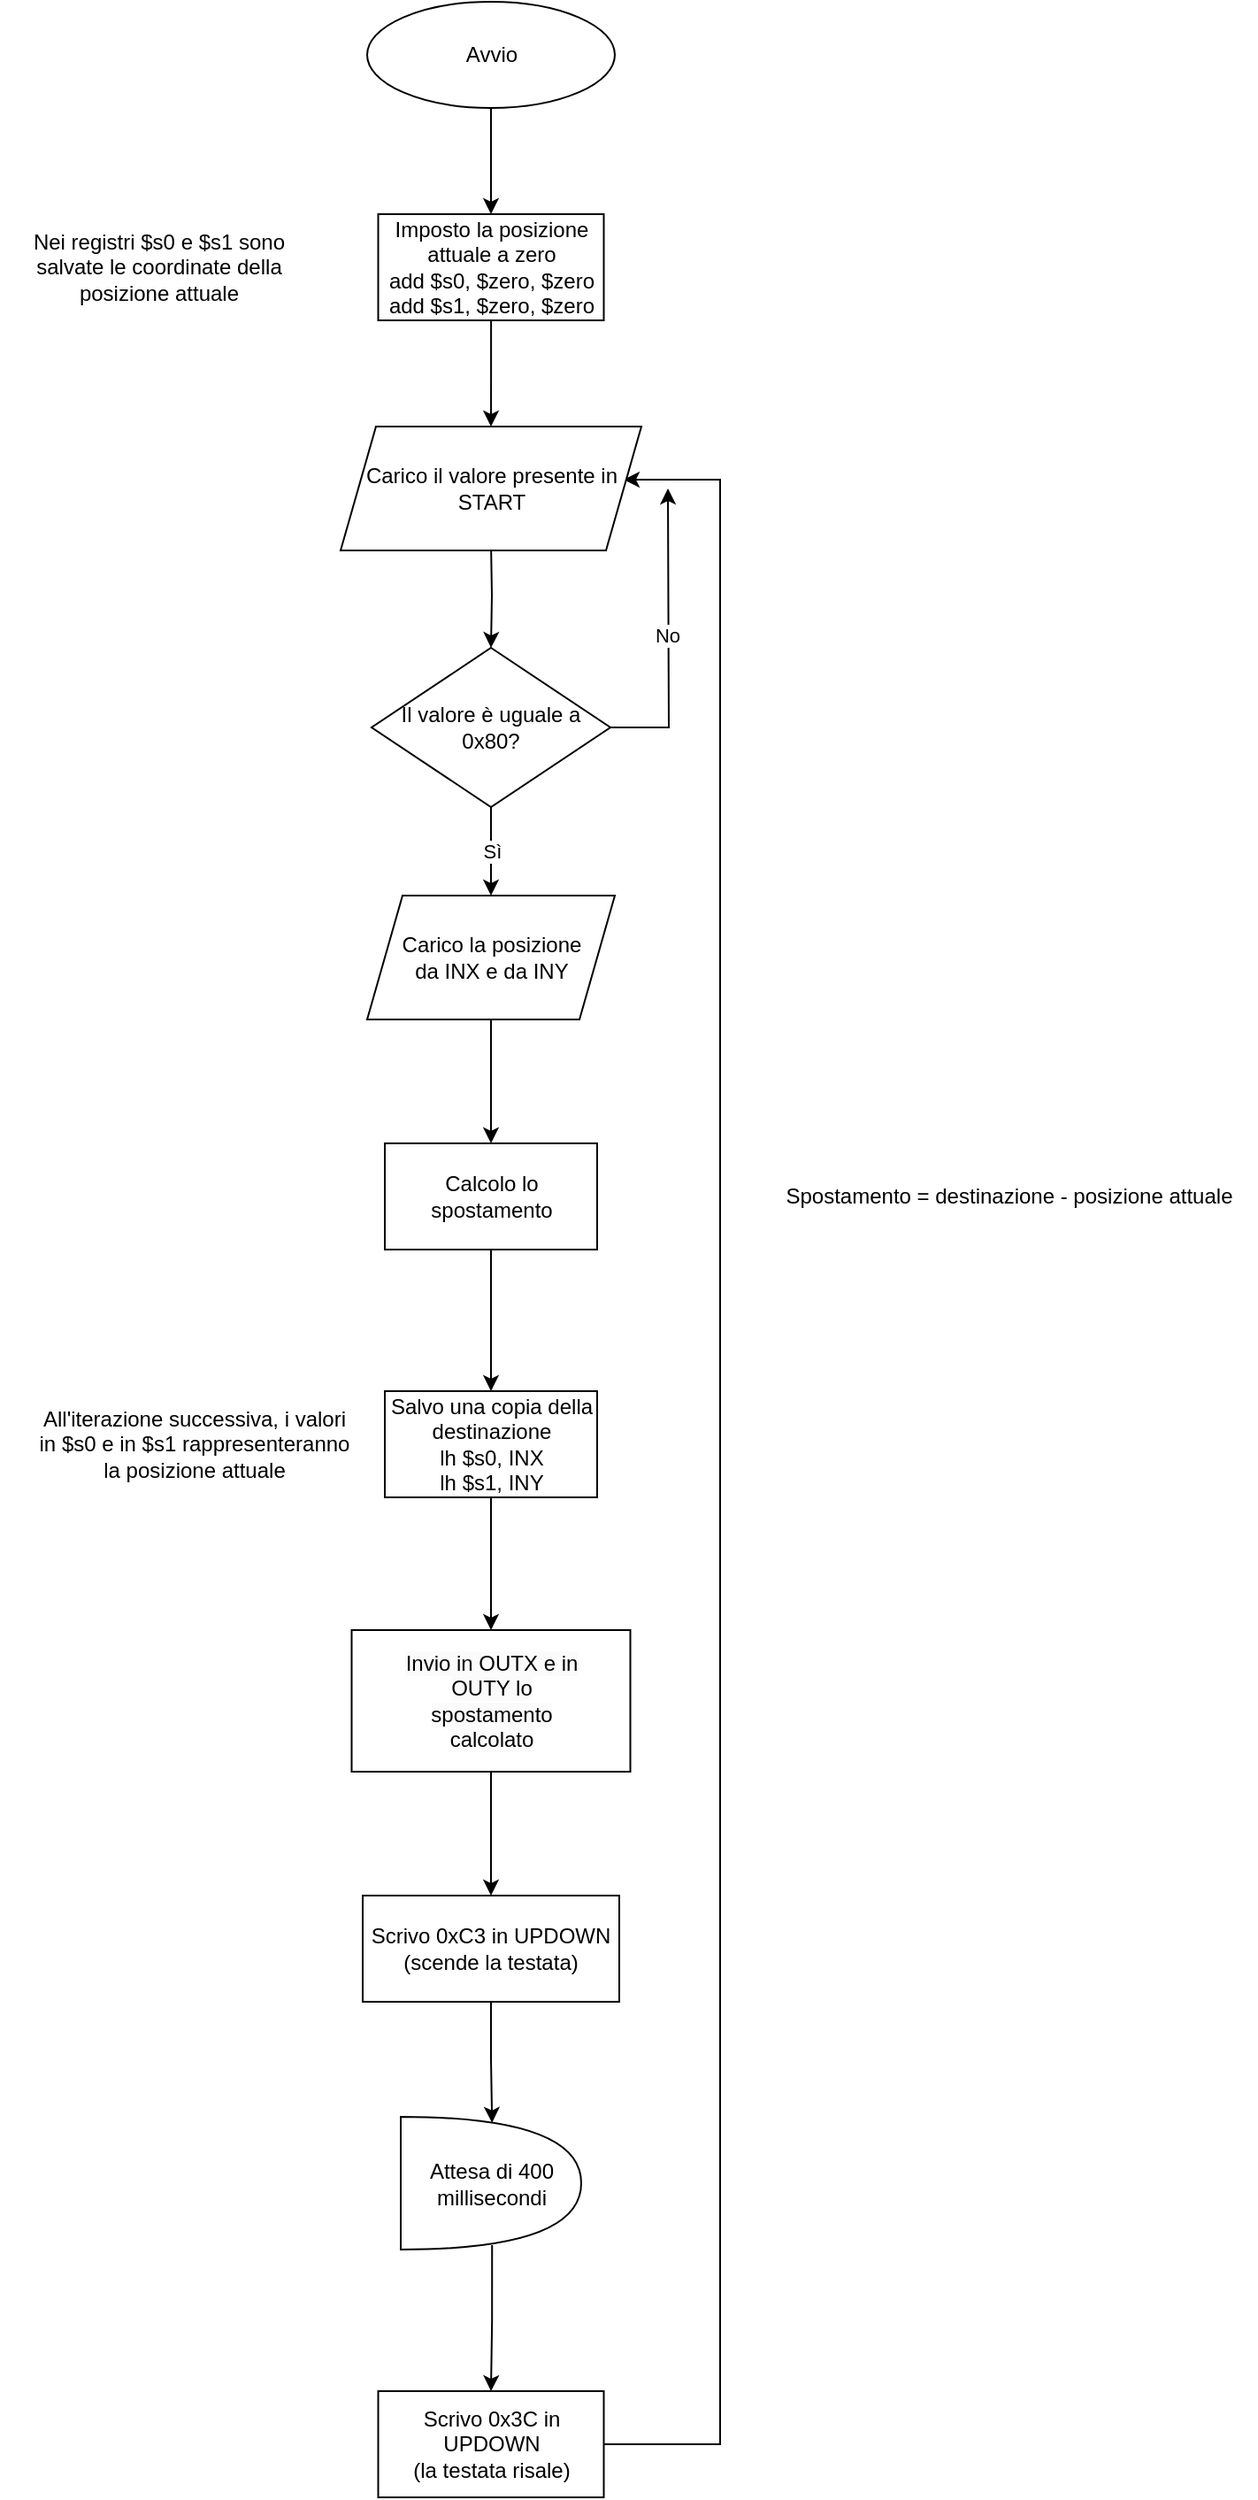 <mxfile version="21.3.5" type="device">
  <diagram id="C5RBs43oDa-KdzZeNtuy" name="Page-1">
    <mxGraphModel dx="1635" dy="445" grid="1" gridSize="10" guides="1" tooltips="1" connect="1" arrows="1" fold="1" page="1" pageScale="1" pageWidth="827" pageHeight="1169" math="0" shadow="0">
      <root>
        <mxCell id="WIyWlLk6GJQsqaUBKTNV-0" />
        <mxCell id="WIyWlLk6GJQsqaUBKTNV-1" parent="WIyWlLk6GJQsqaUBKTNV-0" />
        <mxCell id="_8hUu4ZeELuZ0TlxPK5I-4" value="" style="edgeStyle=orthogonalEdgeStyle;rounded=0;orthogonalLoop=1;jettySize=auto;html=1;exitX=0.5;exitY=1;exitDx=0;exitDy=0;" parent="WIyWlLk6GJQsqaUBKTNV-1" target="_8hUu4ZeELuZ0TlxPK5I-3" edge="1">
          <mxGeometry relative="1" as="geometry">
            <mxPoint x="227.5" y="395" as="sourcePoint" />
          </mxGeometry>
        </mxCell>
        <mxCell id="_8hUu4ZeELuZ0TlxPK5I-6" value="Sì" style="edgeStyle=orthogonalEdgeStyle;rounded=0;orthogonalLoop=1;jettySize=auto;html=1;entryX=0.5;entryY=0;entryDx=0;entryDy=0;" parent="WIyWlLk6GJQsqaUBKTNV-1" source="_8hUu4ZeELuZ0TlxPK5I-3" target="F_Cciazn6GlouI1WBQhl-7" edge="1">
          <mxGeometry relative="1" as="geometry">
            <mxPoint x="227.5" y="595" as="targetPoint" />
          </mxGeometry>
        </mxCell>
        <mxCell id="F_Cciazn6GlouI1WBQhl-5" style="edgeStyle=orthogonalEdgeStyle;rounded=0;orthogonalLoop=1;jettySize=auto;html=1;" edge="1" parent="WIyWlLk6GJQsqaUBKTNV-1" source="_8hUu4ZeELuZ0TlxPK5I-3">
          <mxGeometry relative="1" as="geometry">
            <mxPoint x="327.5" y="365.0" as="targetPoint" />
          </mxGeometry>
        </mxCell>
        <mxCell id="F_Cciazn6GlouI1WBQhl-6" value="No" style="edgeLabel;html=1;align=center;verticalAlign=middle;resizable=0;points=[];" vertex="1" connectable="0" parent="F_Cciazn6GlouI1WBQhl-5">
          <mxGeometry x="0.016" y="1" relative="1" as="geometry">
            <mxPoint as="offset" />
          </mxGeometry>
        </mxCell>
        <mxCell id="_8hUu4ZeELuZ0TlxPK5I-3" value="Il valore è uguale a 0x80?" style="rhombus;whiteSpace=wrap;html=1;rounded=0;" parent="WIyWlLk6GJQsqaUBKTNV-1" vertex="1">
          <mxGeometry x="160" y="455" width="135" height="90" as="geometry" />
        </mxCell>
        <mxCell id="_8hUu4ZeELuZ0TlxPK5I-10" value="" style="edgeStyle=orthogonalEdgeStyle;rounded=0;orthogonalLoop=1;jettySize=auto;html=1;exitX=0.5;exitY=1;exitDx=0;exitDy=0;" parent="WIyWlLk6GJQsqaUBKTNV-1" source="F_Cciazn6GlouI1WBQhl-7" target="_8hUu4ZeELuZ0TlxPK5I-9" edge="1">
          <mxGeometry relative="1" as="geometry">
            <mxPoint x="227.5" y="655" as="sourcePoint" />
          </mxGeometry>
        </mxCell>
        <mxCell id="_8hUu4ZeELuZ0TlxPK5I-12" value="" style="edgeStyle=orthogonalEdgeStyle;rounded=0;orthogonalLoop=1;jettySize=auto;html=1;" parent="WIyWlLk6GJQsqaUBKTNV-1" source="_8hUu4ZeELuZ0TlxPK5I-9" target="_8hUu4ZeELuZ0TlxPK5I-11" edge="1">
          <mxGeometry relative="1" as="geometry" />
        </mxCell>
        <mxCell id="_8hUu4ZeELuZ0TlxPK5I-9" value="Calcolo lo spostamento" style="whiteSpace=wrap;html=1;rounded=0;" parent="WIyWlLk6GJQsqaUBKTNV-1" vertex="1">
          <mxGeometry x="167.5" y="735" width="120" height="60" as="geometry" />
        </mxCell>
        <mxCell id="_8hUu4ZeELuZ0TlxPK5I-14" value="" style="edgeStyle=orthogonalEdgeStyle;rounded=0;orthogonalLoop=1;jettySize=auto;html=1;entryX=0.5;entryY=0;entryDx=0;entryDy=0;" parent="WIyWlLk6GJQsqaUBKTNV-1" source="_8hUu4ZeELuZ0TlxPK5I-11" target="F_Cciazn6GlouI1WBQhl-21" edge="1">
          <mxGeometry relative="1" as="geometry">
            <mxPoint x="227.5" y="1015" as="targetPoint" />
          </mxGeometry>
        </mxCell>
        <mxCell id="_8hUu4ZeELuZ0TlxPK5I-11" value="Salvo una copia della destinazione&lt;br&gt;lh $s0, INX&lt;br&gt;lh $s1, INY" style="whiteSpace=wrap;html=1;rounded=0;" parent="WIyWlLk6GJQsqaUBKTNV-1" vertex="1">
          <mxGeometry x="167.5" y="875" width="120" height="60" as="geometry" />
        </mxCell>
        <mxCell id="_8hUu4ZeELuZ0TlxPK5I-16" value="" style="edgeStyle=orthogonalEdgeStyle;rounded=0;orthogonalLoop=1;jettySize=auto;html=1;exitX=0.5;exitY=1;exitDx=0;exitDy=0;entryX=0.5;entryY=0;entryDx=0;entryDy=0;" parent="WIyWlLk6GJQsqaUBKTNV-1" source="F_Cciazn6GlouI1WBQhl-21" target="F_Cciazn6GlouI1WBQhl-18" edge="1">
          <mxGeometry relative="1" as="geometry">
            <mxPoint x="227.5" y="1085" as="sourcePoint" />
            <mxPoint x="227.5" y="1155" as="targetPoint" />
          </mxGeometry>
        </mxCell>
        <mxCell id="_8hUu4ZeELuZ0TlxPK5I-18" value="" style="edgeStyle=orthogonalEdgeStyle;rounded=0;orthogonalLoop=1;jettySize=auto;html=1;entryX=0.506;entryY=0.045;entryDx=0;entryDy=0;entryPerimeter=0;exitX=0.5;exitY=1;exitDx=0;exitDy=0;" parent="WIyWlLk6GJQsqaUBKTNV-1" source="F_Cciazn6GlouI1WBQhl-18" target="F_Cciazn6GlouI1WBQhl-0" edge="1">
          <mxGeometry relative="1" as="geometry">
            <mxPoint x="227.5" y="1225" as="sourcePoint" />
            <mxPoint x="227.5" y="1275" as="targetPoint" />
          </mxGeometry>
        </mxCell>
        <mxCell id="_8hUu4ZeELuZ0TlxPK5I-20" value="" style="edgeStyle=orthogonalEdgeStyle;rounded=0;orthogonalLoop=1;jettySize=auto;html=1;exitX=0.506;exitY=0.967;exitDx=0;exitDy=0;exitPerimeter=0;entryX=0.5;entryY=0;entryDx=0;entryDy=0;" parent="WIyWlLk6GJQsqaUBKTNV-1" source="F_Cciazn6GlouI1WBQhl-0" target="F_Cciazn6GlouI1WBQhl-19" edge="1">
          <mxGeometry relative="1" as="geometry">
            <mxPoint x="247.5" y="1385" as="sourcePoint" />
            <mxPoint x="227.5" y="1435" as="targetPoint" />
          </mxGeometry>
        </mxCell>
        <mxCell id="_8hUu4ZeELuZ0TlxPK5I-21" style="edgeStyle=orthogonalEdgeStyle;rounded=0;orthogonalLoop=1;jettySize=auto;html=1;entryX=0.941;entryY=0.5;entryDx=0;entryDy=0;entryPerimeter=0;exitX=1;exitY=0.5;exitDx=0;exitDy=0;" parent="WIyWlLk6GJQsqaUBKTNV-1" source="F_Cciazn6GlouI1WBQhl-19" edge="1">
          <mxGeometry relative="1" as="geometry">
            <mxPoint x="302.47" y="360" as="targetPoint" />
            <Array as="points">
              <mxPoint x="357" y="1470" />
              <mxPoint x="357" y="360" />
            </Array>
            <mxPoint x="297.5" y="1475" as="sourcePoint" />
          </mxGeometry>
        </mxCell>
        <mxCell id="_8hUu4ZeELuZ0TlxPK5I-22" value="Spostamento = destinazione - posizione attuale" style="text;html=1;align=center;verticalAlign=middle;resizable=0;points=[];autosize=1;strokeColor=none;fillColor=none;" parent="WIyWlLk6GJQsqaUBKTNV-1" vertex="1">
          <mxGeometry x="380" y="750" width="280" height="30" as="geometry" />
        </mxCell>
        <mxCell id="F_Cciazn6GlouI1WBQhl-0" value="Attesa di 400 millisecondi" style="shape=or;whiteSpace=wrap;html=1;" vertex="1" parent="WIyWlLk6GJQsqaUBKTNV-1">
          <mxGeometry x="176.5" y="1285" width="102" height="75" as="geometry" />
        </mxCell>
        <mxCell id="F_Cciazn6GlouI1WBQhl-2" value="Carico il valore presente in START" style="shape=parallelogram;perimeter=parallelogramPerimeter;whiteSpace=wrap;html=1;fixedSize=1;" vertex="1" parent="WIyWlLk6GJQsqaUBKTNV-1">
          <mxGeometry x="142.5" y="330" width="170" height="70" as="geometry" />
        </mxCell>
        <mxCell id="F_Cciazn6GlouI1WBQhl-7" value="Carico la posizione&lt;br&gt;da INX e da INY" style="shape=parallelogram;perimeter=parallelogramPerimeter;whiteSpace=wrap;html=1;fixedSize=1;" vertex="1" parent="WIyWlLk6GJQsqaUBKTNV-1">
          <mxGeometry x="157.5" y="595" width="140" height="70" as="geometry" />
        </mxCell>
        <mxCell id="F_Cciazn6GlouI1WBQhl-14" style="edgeStyle=orthogonalEdgeStyle;rounded=0;orthogonalLoop=1;jettySize=auto;html=1;entryX=0.5;entryY=0;entryDx=0;entryDy=0;" edge="1" parent="WIyWlLk6GJQsqaUBKTNV-1" source="F_Cciazn6GlouI1WBQhl-8" target="F_Cciazn6GlouI1WBQhl-13">
          <mxGeometry relative="1" as="geometry" />
        </mxCell>
        <mxCell id="F_Cciazn6GlouI1WBQhl-8" value="Avvio" style="ellipse;whiteSpace=wrap;html=1;" vertex="1" parent="WIyWlLk6GJQsqaUBKTNV-1">
          <mxGeometry x="157.5" y="90" width="140" height="60" as="geometry" />
        </mxCell>
        <mxCell id="F_Cciazn6GlouI1WBQhl-15" style="edgeStyle=orthogonalEdgeStyle;rounded=0;orthogonalLoop=1;jettySize=auto;html=1;entryX=0.5;entryY=0;entryDx=0;entryDy=0;" edge="1" parent="WIyWlLk6GJQsqaUBKTNV-1" source="F_Cciazn6GlouI1WBQhl-13" target="F_Cciazn6GlouI1WBQhl-2">
          <mxGeometry relative="1" as="geometry" />
        </mxCell>
        <mxCell id="F_Cciazn6GlouI1WBQhl-13" value="Imposto la posizione attuale a zero&lt;br&gt;add $s0, $zero, $zero&lt;br&gt;add $s1, $zero, $zero" style="rounded=0;whiteSpace=wrap;html=1;" vertex="1" parent="WIyWlLk6GJQsqaUBKTNV-1">
          <mxGeometry x="163.75" y="210" width="127.5" height="60" as="geometry" />
        </mxCell>
        <mxCell id="F_Cciazn6GlouI1WBQhl-16" value="All&#39;iterazione successiva, i valori in $s0 e in $s1 rappresenteranno la posizione attuale" style="text;html=1;strokeColor=none;fillColor=none;align=center;verticalAlign=middle;whiteSpace=wrap;rounded=0;" vertex="1" parent="WIyWlLk6GJQsqaUBKTNV-1">
          <mxGeometry x="-30" y="875" width="180" height="60" as="geometry" />
        </mxCell>
        <mxCell id="F_Cciazn6GlouI1WBQhl-17" value="Nei registri $s0 e $s1 sono salvate le coordinate della posizione attuale" style="text;html=1;strokeColor=none;fillColor=none;align=center;verticalAlign=middle;whiteSpace=wrap;rounded=0;" vertex="1" parent="WIyWlLk6GJQsqaUBKTNV-1">
          <mxGeometry x="-50" y="210" width="180" height="60" as="geometry" />
        </mxCell>
        <mxCell id="F_Cciazn6GlouI1WBQhl-18" value="Scrivo 0xC3 in UPDOWN (scende la testata)" style="rounded=0;whiteSpace=wrap;html=1;" vertex="1" parent="WIyWlLk6GJQsqaUBKTNV-1">
          <mxGeometry x="155" y="1160" width="145" height="60" as="geometry" />
        </mxCell>
        <mxCell id="F_Cciazn6GlouI1WBQhl-19" value="Scrivo 0x3C in UPDOWN&lt;br style=&quot;border-color: var(--border-color);&quot;&gt;(la testata risale)" style="rounded=0;whiteSpace=wrap;html=1;" vertex="1" parent="WIyWlLk6GJQsqaUBKTNV-1">
          <mxGeometry x="163.75" y="1440" width="127.5" height="60" as="geometry" />
        </mxCell>
        <mxCell id="F_Cciazn6GlouI1WBQhl-21" value="&lt;span style=&quot;color: rgb(0, 0, 0); font-family: Helvetica; font-size: 12px; font-style: normal; font-variant-ligatures: normal; font-variant-caps: normal; font-weight: 400; letter-spacing: normal; orphans: 2; text-align: center; text-indent: 0px; text-transform: none; widows: 2; word-spacing: 0px; -webkit-text-stroke-width: 0px; background-color: rgb(251, 251, 251); text-decoration-thickness: initial; text-decoration-style: initial; text-decoration-color: initial; float: none; display: inline !important;&quot;&gt;Invio in OUTX e in&lt;/span&gt;&lt;br style=&quot;border-color: var(--border-color); color: rgb(0, 0, 0); font-family: Helvetica; font-size: 12px; font-style: normal; font-variant-ligatures: normal; font-variant-caps: normal; font-weight: 400; letter-spacing: normal; orphans: 2; text-align: center; text-indent: 0px; text-transform: none; widows: 2; word-spacing: 0px; -webkit-text-stroke-width: 0px; text-decoration-thickness: initial; text-decoration-style: initial; text-decoration-color: initial;&quot;&gt;&lt;span style=&quot;color: rgb(0, 0, 0); font-family: Helvetica; font-size: 12px; font-style: normal; font-variant-ligatures: normal; font-variant-caps: normal; font-weight: 400; letter-spacing: normal; orphans: 2; text-align: center; text-indent: 0px; text-transform: none; widows: 2; word-spacing: 0px; -webkit-text-stroke-width: 0px; background-color: rgb(251, 251, 251); text-decoration-thickness: initial; text-decoration-style: initial; text-decoration-color: initial; float: none; display: inline !important;&quot;&gt;OUTY lo&lt;/span&gt;&lt;br style=&quot;border-color: var(--border-color); color: rgb(0, 0, 0); font-family: Helvetica; font-size: 12px; font-style: normal; font-variant-ligatures: normal; font-variant-caps: normal; font-weight: 400; letter-spacing: normal; orphans: 2; text-align: center; text-indent: 0px; text-transform: none; widows: 2; word-spacing: 0px; -webkit-text-stroke-width: 0px; text-decoration-thickness: initial; text-decoration-style: initial; text-decoration-color: initial;&quot;&gt;&lt;span style=&quot;color: rgb(0, 0, 0); font-family: Helvetica; font-size: 12px; font-style: normal; font-variant-ligatures: normal; font-variant-caps: normal; font-weight: 400; letter-spacing: normal; orphans: 2; text-align: center; text-indent: 0px; text-transform: none; widows: 2; word-spacing: 0px; -webkit-text-stroke-width: 0px; background-color: rgb(251, 251, 251); text-decoration-thickness: initial; text-decoration-style: initial; text-decoration-color: initial; float: none; display: inline !important;&quot;&gt;spostamento&lt;/span&gt;&lt;br style=&quot;border-color: var(--border-color); color: rgb(0, 0, 0); font-family: Helvetica; font-size: 12px; font-style: normal; font-variant-ligatures: normal; font-variant-caps: normal; font-weight: 400; letter-spacing: normal; orphans: 2; text-align: center; text-indent: 0px; text-transform: none; widows: 2; word-spacing: 0px; -webkit-text-stroke-width: 0px; text-decoration-thickness: initial; text-decoration-style: initial; text-decoration-color: initial;&quot;&gt;&lt;span style=&quot;color: rgb(0, 0, 0); font-family: Helvetica; font-size: 12px; font-style: normal; font-variant-ligatures: normal; font-variant-caps: normal; font-weight: 400; letter-spacing: normal; orphans: 2; text-align: center; text-indent: 0px; text-transform: none; widows: 2; word-spacing: 0px; -webkit-text-stroke-width: 0px; background-color: rgb(251, 251, 251); text-decoration-thickness: initial; text-decoration-style: initial; text-decoration-color: initial; float: none; display: inline !important;&quot;&gt;calcolato&lt;/span&gt;" style="rounded=0;whiteSpace=wrap;html=1;" vertex="1" parent="WIyWlLk6GJQsqaUBKTNV-1">
          <mxGeometry x="148.75" y="1010" width="157.5" height="80" as="geometry" />
        </mxCell>
      </root>
    </mxGraphModel>
  </diagram>
</mxfile>
